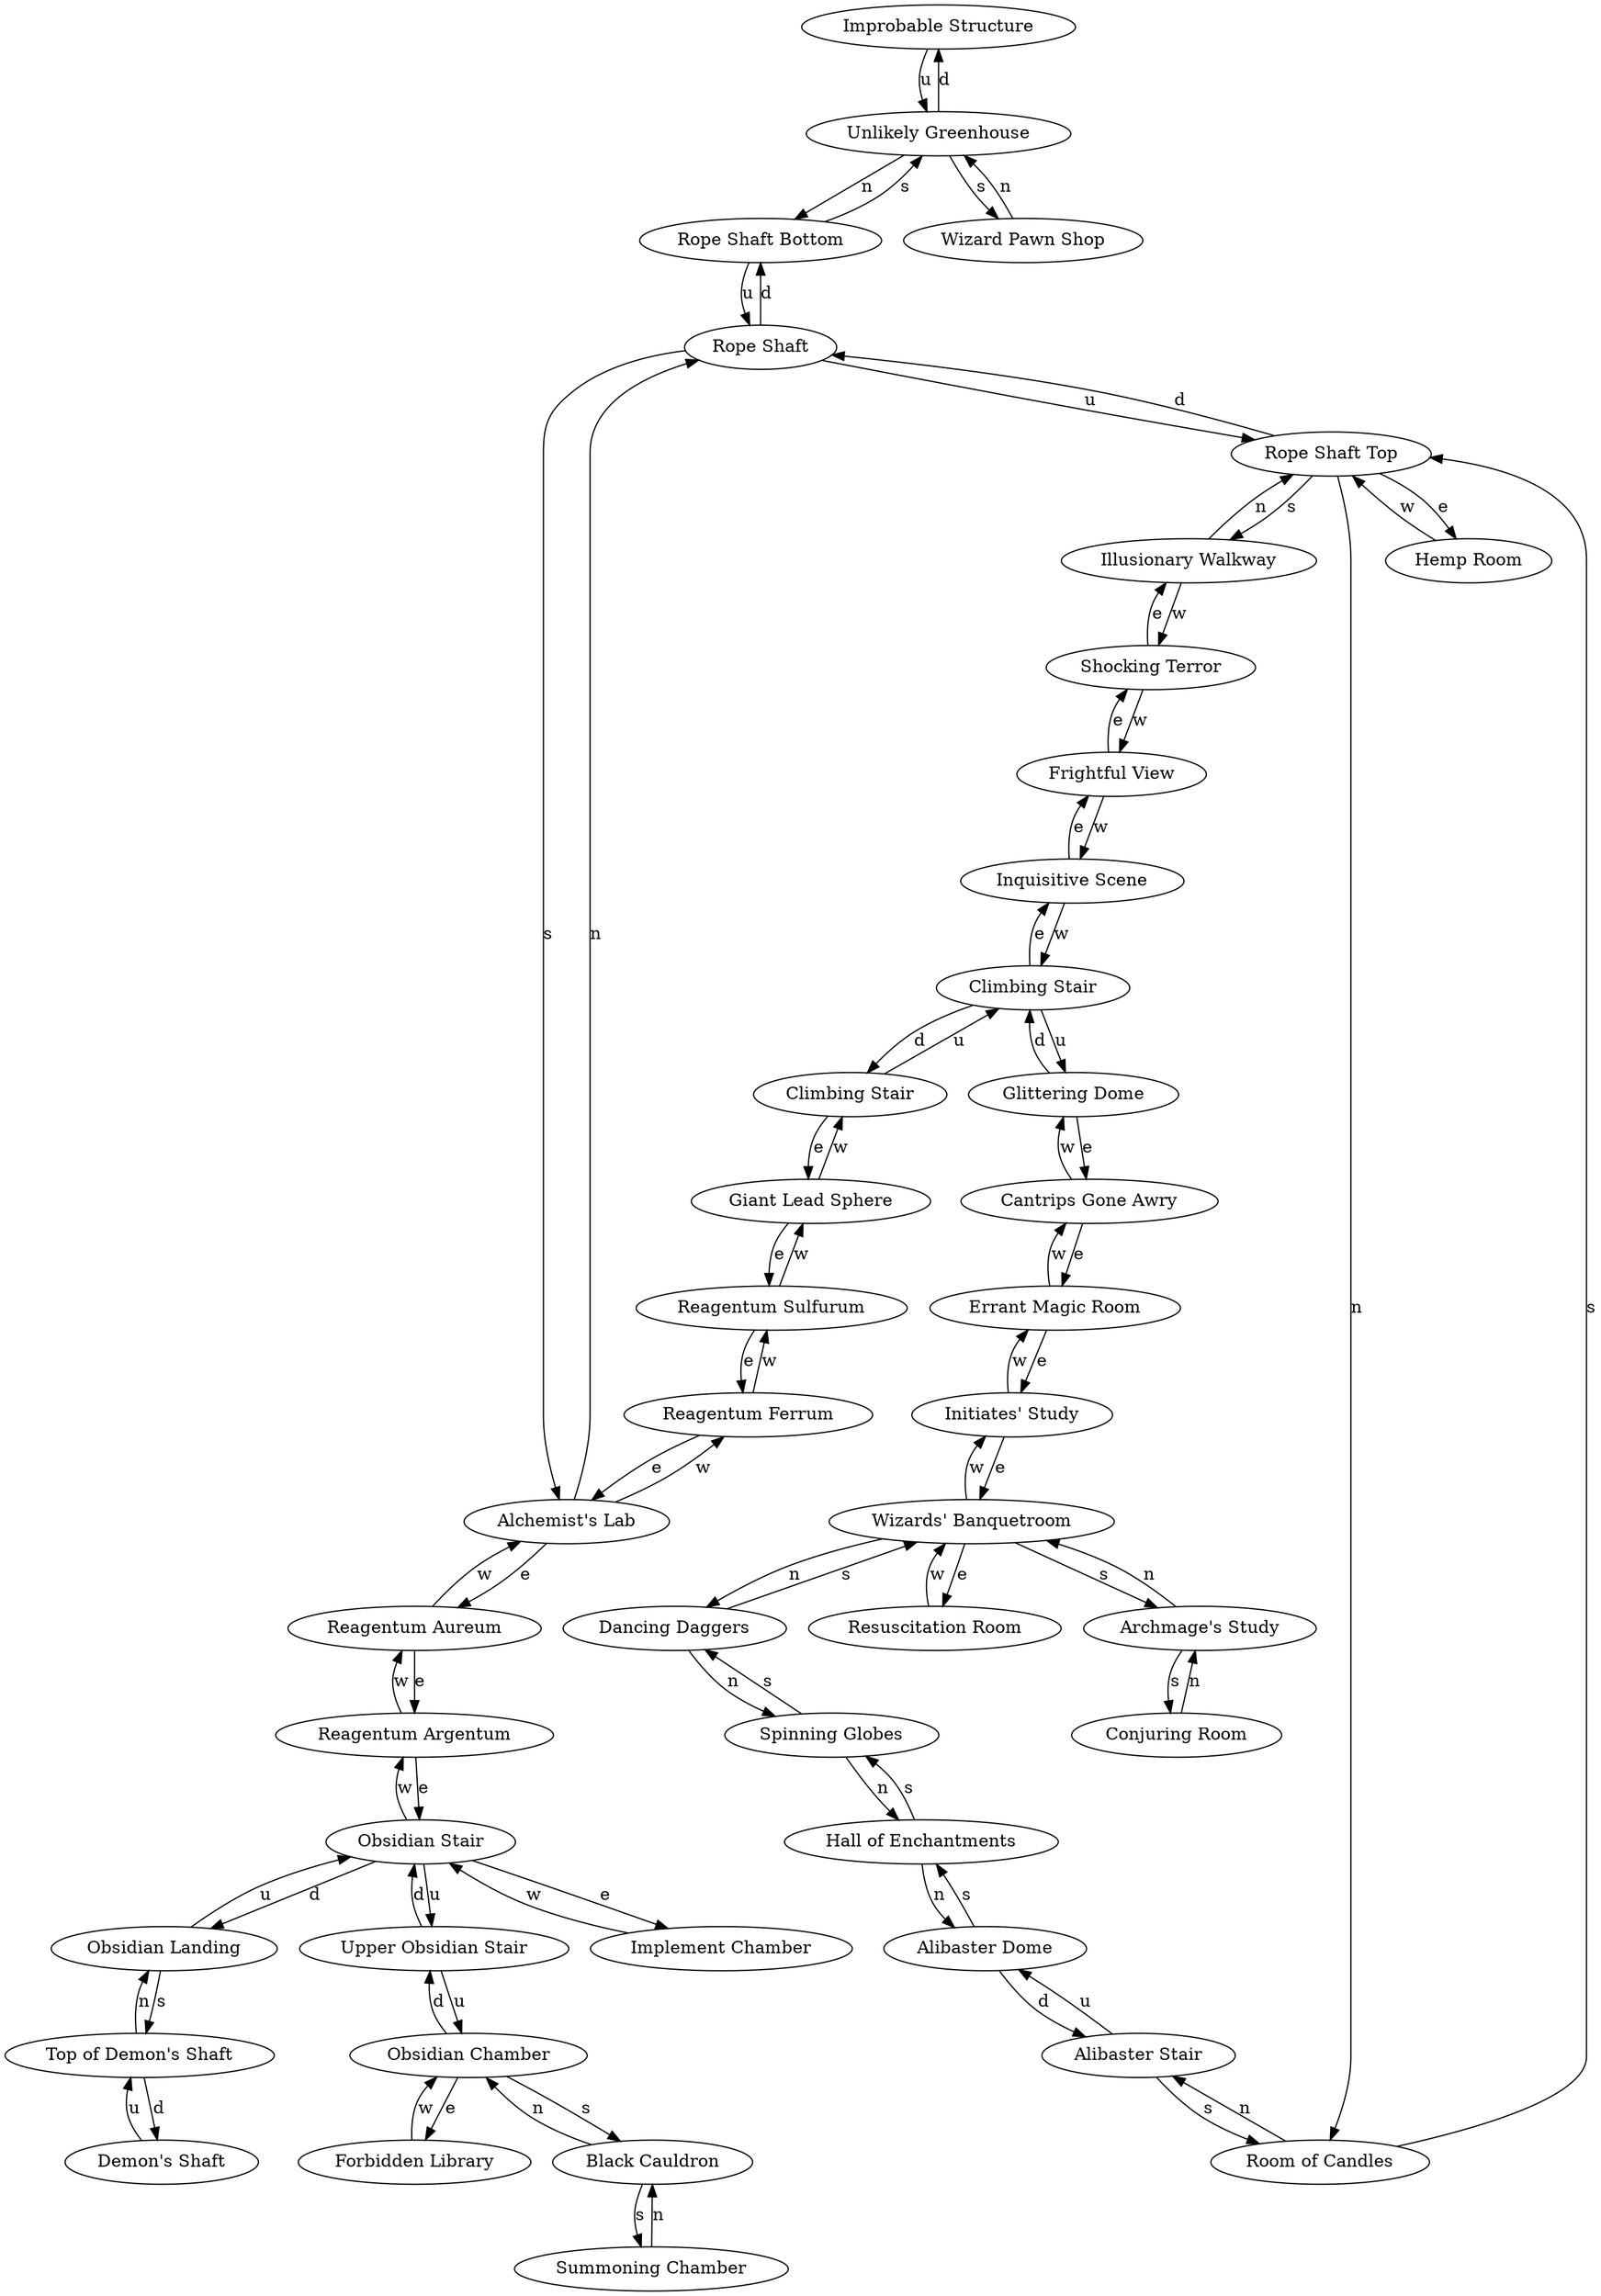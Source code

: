 digraph monster {
room_214 [label="Improbable Structure"];
room_214 -> room_215 [label="u"];
room_215 [label="Unlikely Greenhouse"];
room_215 -> room_216 [label="n"];
room_215 -> room_452 [label="s"];
room_215 -> room_214 [label="d"];
room_216 [label="Rope Shaft Bottom"];
room_216 -> room_215 [label="s"];
room_216 -> room_217 [label="u"];
room_217 [label="Rope Shaft"];
room_217 -> room_218 [label="s"];
room_217 -> room_236 [label="u"];
room_217 -> room_216 [label="d"];
room_218 [label="Alchemist's Lab"];
room_218 -> room_217 [label="n"];
room_218 -> room_219 [label="e"];
room_218 -> room_221 [label="w"];
room_219 [label="Reagentum Aureum"];
room_219 -> room_220 [label="e"];
room_219 -> room_218 [label="w"];
room_220 [label="Reagentum Argentum"];
room_220 -> room_224 [label="e"];
room_220 -> room_219 [label="w"];
room_221 [label="Reagentum Ferrum"];
room_221 -> room_218 [label="e"];
room_221 -> room_222 [label="w"];
room_222 [label="Reagentum Sulfurum"];
room_222 -> room_221 [label="e"];
room_222 -> room_223 [label="w"];
room_223 [label="Giant Lead Sphere"];
room_223 -> room_222 [label="e"];
room_223 -> room_225 [label="w"];
room_224 [label="Obsidian Stair"];
room_224 -> room_572 [label="e"];
room_224 -> room_220 [label="w"];
room_224 -> room_226 [label="u"];
room_224 -> room_308 [label="d"];
room_225 [label="Climbing Stair"];
room_225 -> room_223 [label="e"];
room_225 -> room_231 [label="u"];
room_226 [label="Upper Obsidian Stair"];
room_226 -> room_227 [label="u"];
room_226 -> room_224 [label="d"];
room_227 [label="Obsidian Chamber"];
room_227 -> room_229 [label="s"];
room_227 -> room_228 [label="e"];
room_227 -> room_226 [label="d"];
room_228 [label="Forbidden Library"];
room_228 -> room_227 [label="w"];
room_229 [label="Black Cauldron"];
room_229 -> room_227 [label="n"];
room_229 -> room_230 [label="s"];
room_230 [label="Summoning Chamber"];
room_230 -> room_229 [label="n"];
room_231 [label="Climbing Stair"];
room_231 -> room_234 [label="e"];
room_231 -> room_250 [label="u"];
room_231 -> room_225 [label="d"];
room_232 [label="Shocking Terror"];
room_232 -> room_235 [label="e"];
room_232 -> room_233 [label="w"];
room_233 [label="Frightful View"];
room_233 -> room_232 [label="e"];
room_233 -> room_234 [label="w"];
room_234 [label="Inquisitive Scene"];
room_234 -> room_233 [label="e"];
room_234 -> room_231 [label="w"];
room_235 [label="Illusionary Walkway"];
room_235 -> room_236 [label="n"];
room_235 -> room_232 [label="w"];
room_236 [label="Rope Shaft Top"];
room_236 -> room_238 [label="n"];
room_236 -> room_235 [label="s"];
room_236 -> room_237 [label="e"];
room_236 -> room_217 [label="d"];
room_237 [label="Hemp Room"];
room_237 -> room_236 [label="w"];
room_238 [label="Room of Candles"];
room_238 -> room_239 [label="n"];
room_238 -> room_236 [label="s"];
room_239 [label="Alibaster Stair"];
room_239 -> room_238 [label="s"];
room_239 -> room_240 [label="u"];
room_240 [label="Alibaster Dome"];
room_240 -> room_241 [label="s"];
room_240 -> room_239 [label="d"];
room_241 [label="Hall of Enchantments"];
room_241 -> room_240 [label="n"];
room_241 -> room_242 [label="s"];
room_242 [label="Spinning Globes"];
room_242 -> room_241 [label="n"];
room_242 -> room_243 [label="s"];
room_243 [label="Dancing Daggers"];
room_243 -> room_242 [label="n"];
room_243 -> room_244 [label="s"];
room_244 [label="Wizards' Banquetroom"];
room_244 -> room_243 [label="n"];
room_244 -> room_245 [label="s"];
room_244 -> room_374 [label="e"];
room_244 -> room_247 [label="w"];
room_245 [label="Archmage's Study"];
room_245 -> room_244 [label="n"];
room_245 -> room_246 [label="s"];
room_246 [label="Conjuring Room"];
room_246 -> room_245 [label="n"];
room_247 [label="Initiates' Study"];
room_247 -> room_244 [label="e"];
room_247 -> room_248 [label="w"];
room_248 [label="Errant Magic Room"];
room_248 -> room_247 [label="e"];
room_248 -> room_249 [label="w"];
room_249 [label="Cantrips Gone Awry"];
room_249 -> room_248 [label="e"];
room_249 -> room_250 [label="w"];
room_250 [label="Glittering Dome"];
room_250 -> room_249 [label="e"];
room_250 -> room_231 [label="d"];
room_308 [label="Obsidian Landing"];
room_308 -> room_312 [label="s"];
room_308 -> room_224 [label="u"];
room_311 [label="Demon's Shaft"];
room_311 -> room_312 [label="u"];
room_312 [label="Top of Demon's Shaft"];
room_312 -> room_308 [label="n"];
room_312 -> room_311 [label="d"];
room_374 [label="Resuscitation Room"];
room_374 -> room_244 [label="w"];
room_452 [label="Wizard Pawn Shop"];
room_452 -> room_215 [label="n"];
room_572 [label="Implement Chamber"];
room_572 -> room_224 [label="w"];
}
